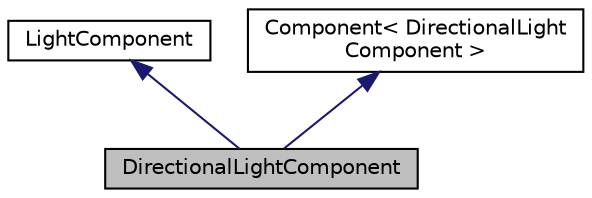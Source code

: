 digraph "DirectionalLightComponent"
{
  edge [fontname="Helvetica",fontsize="10",labelfontname="Helvetica",labelfontsize="10"];
  node [fontname="Helvetica",fontsize="10",shape=record];
  Node0 [label="DirectionalLightComponent",height=0.2,width=0.4,color="black", fillcolor="grey75", style="filled", fontcolor="black"];
  Node1 -> Node0 [dir="back",color="midnightblue",fontsize="10",style="solid",fontname="Helvetica"];
  Node1 [label="LightComponent",height=0.2,width=0.4,color="black", fillcolor="white", style="filled",URL="$struct_light_component.html"];
  Node2 -> Node0 [dir="back",color="midnightblue",fontsize="10",style="solid",fontname="Helvetica"];
  Node2 [label="Component\< DirectionalLight\lComponent \>",height=0.2,width=0.4,color="black", fillcolor="white", style="filled",URL="$struct_component.html"];
}
